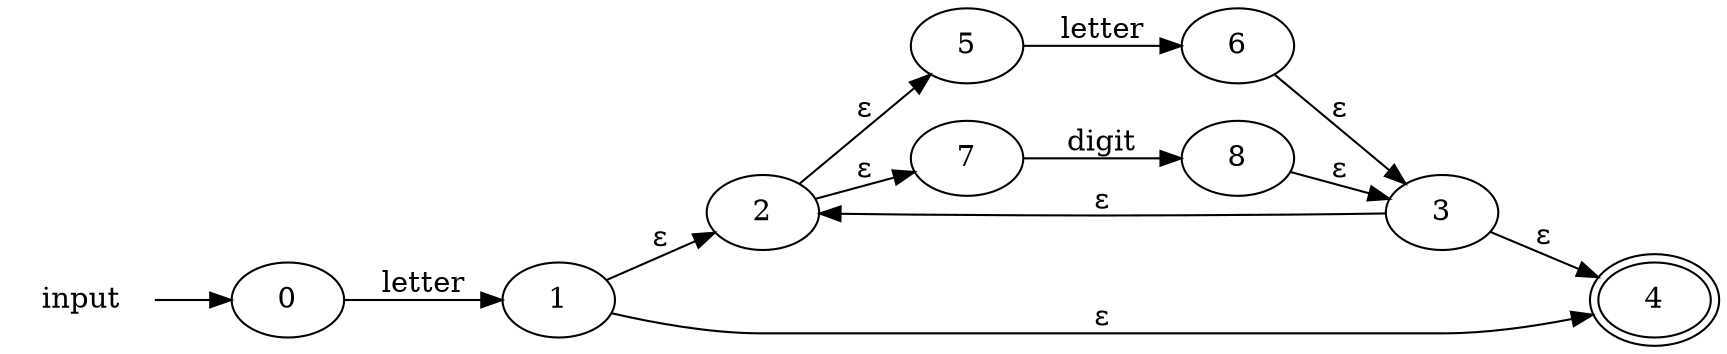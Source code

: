//RE : [+|-]{0,1}[0-9]+
digraph letterDigitNFA {
	rankdir=LR;
	input->0;
	0->1 [label="letter"];
	1->2 [label="ε"];
	1->4 [label="ε"];
	2->5 [label="ε"];
	2->7 [label="ε"];
	5->6 [label="letter"];
	7->8 [label="digit"];
	6->3 [label="ε"];
	8->3 [label="ε"];
	3->2 [label="ε"];
	3->4 [label="ε"];
	input [peripheries=0];
	4 [peripheries=2];
}

